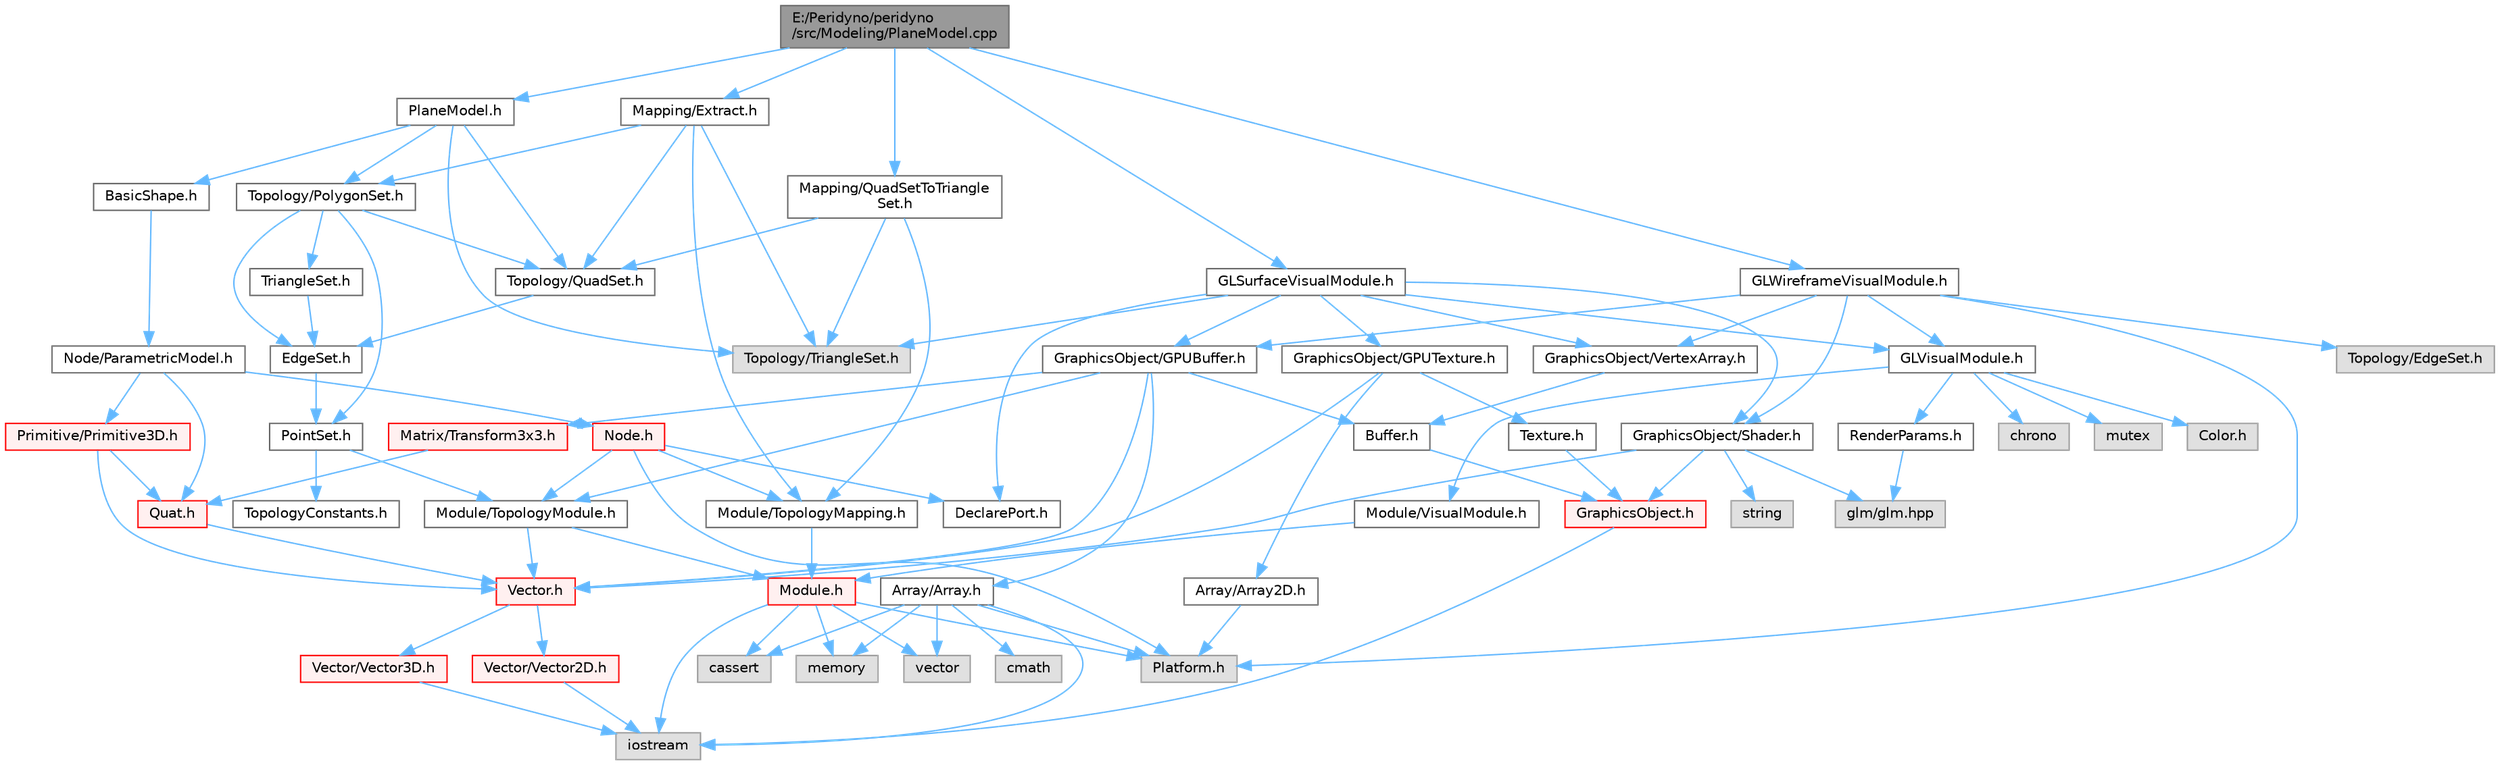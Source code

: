 digraph "E:/Peridyno/peridyno/src/Modeling/PlaneModel.cpp"
{
 // LATEX_PDF_SIZE
  bgcolor="transparent";
  edge [fontname=Helvetica,fontsize=10,labelfontname=Helvetica,labelfontsize=10];
  node [fontname=Helvetica,fontsize=10,shape=box,height=0.2,width=0.4];
  Node1 [id="Node000001",label="E:/Peridyno/peridyno\l/src/Modeling/PlaneModel.cpp",height=0.2,width=0.4,color="gray40", fillcolor="grey60", style="filled", fontcolor="black",tooltip=" "];
  Node1 -> Node2 [id="edge1_Node000001_Node000002",color="steelblue1",style="solid",tooltip=" "];
  Node2 [id="Node000002",label="PlaneModel.h",height=0.2,width=0.4,color="grey40", fillcolor="white", style="filled",URL="$_plane_model_8h.html",tooltip=" "];
  Node2 -> Node3 [id="edge2_Node000002_Node000003",color="steelblue1",style="solid",tooltip=" "];
  Node3 [id="Node000003",label="BasicShape.h",height=0.2,width=0.4,color="grey40", fillcolor="white", style="filled",URL="$_basic_shape_8h.html",tooltip=" "];
  Node3 -> Node4 [id="edge3_Node000003_Node000004",color="steelblue1",style="solid",tooltip=" "];
  Node4 [id="Node000004",label="Node/ParametricModel.h",height=0.2,width=0.4,color="grey40", fillcolor="white", style="filled",URL="$_parametric_model_8h.html",tooltip=" "];
  Node4 -> Node5 [id="edge4_Node000004_Node000005",color="steelblue1",style="solid",tooltip=" "];
  Node5 [id="Node000005",label="Node.h",height=0.2,width=0.4,color="red", fillcolor="#FFF0F0", style="filled",URL="$_node_8h.html",tooltip=" "];
  Node5 -> Node9 [id="edge5_Node000005_Node000009",color="steelblue1",style="solid",tooltip=" "];
  Node9 [id="Node000009",label="Platform.h",height=0.2,width=0.4,color="grey60", fillcolor="#E0E0E0", style="filled",tooltip=" "];
  Node5 -> Node73 [id="edge6_Node000005_Node000073",color="steelblue1",style="solid",tooltip=" "];
  Node73 [id="Node000073",label="DeclarePort.h",height=0.2,width=0.4,color="grey40", fillcolor="white", style="filled",URL="$_declare_port_8h.html",tooltip=" "];
  Node5 -> Node75 [id="edge7_Node000005_Node000075",color="steelblue1",style="solid",tooltip=" "];
  Node75 [id="Node000075",label="Module/TopologyModule.h",height=0.2,width=0.4,color="grey40", fillcolor="white", style="filled",URL="$_topology_module_8h.html",tooltip=" "];
  Node75 -> Node33 [id="edge8_Node000075_Node000033",color="steelblue1",style="solid",tooltip=" "];
  Node33 [id="Node000033",label="Vector.h",height=0.2,width=0.4,color="red", fillcolor="#FFF0F0", style="filled",URL="$_vector_8h.html",tooltip=" "];
  Node33 -> Node34 [id="edge9_Node000033_Node000034",color="steelblue1",style="solid",tooltip=" "];
  Node34 [id="Node000034",label="Vector/Vector2D.h",height=0.2,width=0.4,color="red", fillcolor="#FFF0F0", style="filled",URL="$_vector2_d_8h.html",tooltip=" "];
  Node34 -> Node7 [id="edge10_Node000034_Node000007",color="steelblue1",style="solid",tooltip=" "];
  Node7 [id="Node000007",label="iostream",height=0.2,width=0.4,color="grey60", fillcolor="#E0E0E0", style="filled",tooltip=" "];
  Node33 -> Node40 [id="edge11_Node000033_Node000040",color="steelblue1",style="solid",tooltip=" "];
  Node40 [id="Node000040",label="Vector/Vector3D.h",height=0.2,width=0.4,color="red", fillcolor="#FFF0F0", style="filled",URL="$_vector3_d_8h.html",tooltip=" "];
  Node40 -> Node7 [id="edge12_Node000040_Node000007",color="steelblue1",style="solid",tooltip=" "];
  Node75 -> Node76 [id="edge13_Node000075_Node000076",color="steelblue1",style="solid",tooltip=" "];
  Node76 [id="Node000076",label="Module.h",height=0.2,width=0.4,color="red", fillcolor="#FFF0F0", style="filled",URL="$_module_8h.html",tooltip=" "];
  Node76 -> Node9 [id="edge14_Node000076_Node000009",color="steelblue1",style="solid",tooltip=" "];
  Node76 -> Node24 [id="edge15_Node000076_Node000024",color="steelblue1",style="solid",tooltip=" "];
  Node24 [id="Node000024",label="memory",height=0.2,width=0.4,color="grey60", fillcolor="#E0E0E0", style="filled",tooltip=" "];
  Node76 -> Node23 [id="edge16_Node000076_Node000023",color="steelblue1",style="solid",tooltip=" "];
  Node23 [id="Node000023",label="vector",height=0.2,width=0.4,color="grey60", fillcolor="#E0E0E0", style="filled",tooltip=" "];
  Node76 -> Node22 [id="edge17_Node000076_Node000022",color="steelblue1",style="solid",tooltip=" "];
  Node22 [id="Node000022",label="cassert",height=0.2,width=0.4,color="grey60", fillcolor="#E0E0E0", style="filled",tooltip=" "];
  Node76 -> Node7 [id="edge18_Node000076_Node000007",color="steelblue1",style="solid",tooltip=" "];
  Node5 -> Node95 [id="edge19_Node000005_Node000095",color="steelblue1",style="solid",tooltip=" "];
  Node95 [id="Node000095",label="Module/TopologyMapping.h",height=0.2,width=0.4,color="grey40", fillcolor="white", style="filled",URL="$_topology_mapping_8h.html",tooltip=" "];
  Node95 -> Node76 [id="edge20_Node000095_Node000076",color="steelblue1",style="solid",tooltip=" "];
  Node4 -> Node64 [id="edge21_Node000004_Node000064",color="steelblue1",style="solid",tooltip=" "];
  Node64 [id="Node000064",label="Quat.h",height=0.2,width=0.4,color="red", fillcolor="#FFF0F0", style="filled",URL="$_quat_8h.html",tooltip="Implementation of quaternion."];
  Node64 -> Node33 [id="edge22_Node000064_Node000033",color="steelblue1",style="solid",tooltip=" "];
  Node4 -> Node99 [id="edge23_Node000004_Node000099",color="steelblue1",style="solid",tooltip=" "];
  Node99 [id="Node000099",label="Primitive/Primitive3D.h",height=0.2,width=0.4,color="red", fillcolor="#FFF0F0", style="filled",URL="$_primitive3_d_8h.html",tooltip=" "];
  Node99 -> Node33 [id="edge24_Node000099_Node000033",color="steelblue1",style="solid",tooltip=" "];
  Node99 -> Node64 [id="edge25_Node000099_Node000064",color="steelblue1",style="solid",tooltip=" "];
  Node2 -> Node103 [id="edge26_Node000002_Node000103",color="steelblue1",style="solid",tooltip=" "];
  Node103 [id="Node000103",label="Topology/TriangleSet.h",height=0.2,width=0.4,color="grey60", fillcolor="#E0E0E0", style="filled",tooltip=" "];
  Node2 -> Node104 [id="edge27_Node000002_Node000104",color="steelblue1",style="solid",tooltip=" "];
  Node104 [id="Node000104",label="Topology/QuadSet.h",height=0.2,width=0.4,color="grey40", fillcolor="white", style="filled",URL="$_quad_set_8h.html",tooltip=" "];
  Node104 -> Node105 [id="edge28_Node000104_Node000105",color="steelblue1",style="solid",tooltip=" "];
  Node105 [id="Node000105",label="EdgeSet.h",height=0.2,width=0.4,color="grey40", fillcolor="white", style="filled",URL="$_cuda_2_topology_2_edge_set_8h.html",tooltip=" "];
  Node105 -> Node106 [id="edge29_Node000105_Node000106",color="steelblue1",style="solid",tooltip=" "];
  Node106 [id="Node000106",label="PointSet.h",height=0.2,width=0.4,color="grey40", fillcolor="white", style="filled",URL="$_cuda_2_topology_2_point_set_8h.html",tooltip=" "];
  Node106 -> Node107 [id="edge30_Node000106_Node000107",color="steelblue1",style="solid",tooltip=" "];
  Node107 [id="Node000107",label="TopologyConstants.h",height=0.2,width=0.4,color="grey40", fillcolor="white", style="filled",URL="$_topology_constants_8h.html",tooltip=" "];
  Node106 -> Node75 [id="edge31_Node000106_Node000075",color="steelblue1",style="solid",tooltip=" "];
  Node2 -> Node108 [id="edge32_Node000002_Node000108",color="steelblue1",style="solid",tooltip=" "];
  Node108 [id="Node000108",label="Topology/PolygonSet.h",height=0.2,width=0.4,color="grey40", fillcolor="white", style="filled",URL="$_polygon_set_8h.html",tooltip=" "];
  Node108 -> Node106 [id="edge33_Node000108_Node000106",color="steelblue1",style="solid",tooltip=" "];
  Node108 -> Node105 [id="edge34_Node000108_Node000105",color="steelblue1",style="solid",tooltip=" "];
  Node108 -> Node109 [id="edge35_Node000108_Node000109",color="steelblue1",style="solid",tooltip=" "];
  Node109 [id="Node000109",label="TriangleSet.h",height=0.2,width=0.4,color="grey40", fillcolor="white", style="filled",URL="$_cuda_2_topology_2_triangle_set_8h.html",tooltip=" "];
  Node109 -> Node105 [id="edge36_Node000109_Node000105",color="steelblue1",style="solid",tooltip=" "];
  Node108 -> Node104 [id="edge37_Node000108_Node000104",color="steelblue1",style="solid",tooltip=" "];
  Node1 -> Node110 [id="edge38_Node000001_Node000110",color="steelblue1",style="solid",tooltip=" "];
  Node110 [id="Node000110",label="GLSurfaceVisualModule.h",height=0.2,width=0.4,color="grey40", fillcolor="white", style="filled",URL="$_g_l_surface_visual_module_8h.html",tooltip=" "];
  Node110 -> Node73 [id="edge39_Node000110_Node000073",color="steelblue1",style="solid",tooltip=" "];
  Node110 -> Node103 [id="edge40_Node000110_Node000103",color="steelblue1",style="solid",tooltip=" "];
  Node110 -> Node111 [id="edge41_Node000110_Node000111",color="steelblue1",style="solid",tooltip=" "];
  Node111 [id="Node000111",label="GLVisualModule.h",height=0.2,width=0.4,color="grey40", fillcolor="white", style="filled",URL="$_g_l_visual_module_8h.html",tooltip=" "];
  Node111 -> Node112 [id="edge42_Node000111_Node000112",color="steelblue1",style="solid",tooltip=" "];
  Node112 [id="Node000112",label="chrono",height=0.2,width=0.4,color="grey60", fillcolor="#E0E0E0", style="filled",tooltip=" "];
  Node111 -> Node78 [id="edge43_Node000111_Node000078",color="steelblue1",style="solid",tooltip=" "];
  Node78 [id="Node000078",label="mutex",height=0.2,width=0.4,color="grey60", fillcolor="#E0E0E0", style="filled",tooltip=" "];
  Node111 -> Node113 [id="edge44_Node000111_Node000113",color="steelblue1",style="solid",tooltip=" "];
  Node113 [id="Node000113",label="Module/VisualModule.h",height=0.2,width=0.4,color="grey40", fillcolor="white", style="filled",URL="$_visual_module_8h.html",tooltip=" "];
  Node113 -> Node76 [id="edge45_Node000113_Node000076",color="steelblue1",style="solid",tooltip=" "];
  Node111 -> Node114 [id="edge46_Node000111_Node000114",color="steelblue1",style="solid",tooltip=" "];
  Node114 [id="Node000114",label="Color.h",height=0.2,width=0.4,color="grey60", fillcolor="#E0E0E0", style="filled",tooltip=" "];
  Node111 -> Node115 [id="edge47_Node000111_Node000115",color="steelblue1",style="solid",tooltip=" "];
  Node115 [id="Node000115",label="RenderParams.h",height=0.2,width=0.4,color="grey40", fillcolor="white", style="filled",URL="$_render_params_8h.html",tooltip=" "];
  Node115 -> Node68 [id="edge48_Node000115_Node000068",color="steelblue1",style="solid",tooltip=" "];
  Node68 [id="Node000068",label="glm/glm.hpp",height=0.2,width=0.4,color="grey60", fillcolor="#E0E0E0", style="filled",tooltip=" "];
  Node110 -> Node116 [id="edge49_Node000110_Node000116",color="steelblue1",style="solid",tooltip=" "];
  Node116 [id="Node000116",label="GraphicsObject/GPUBuffer.h",height=0.2,width=0.4,color="grey40", fillcolor="white", style="filled",URL="$_g_p_u_buffer_8h.html",tooltip=" "];
  Node116 -> Node117 [id="edge50_Node000116_Node000117",color="steelblue1",style="solid",tooltip=" "];
  Node117 [id="Node000117",label="Buffer.h",height=0.2,width=0.4,color="grey40", fillcolor="white", style="filled",URL="$_buffer_8h.html",tooltip=" "];
  Node117 -> Node118 [id="edge51_Node000117_Node000118",color="steelblue1",style="solid",tooltip=" "];
  Node118 [id="Node000118",label="GraphicsObject.h",height=0.2,width=0.4,color="red", fillcolor="#FFF0F0", style="filled",URL="$_graphics_object_8h.html",tooltip=" "];
  Node118 -> Node7 [id="edge52_Node000118_Node000007",color="steelblue1",style="solid",tooltip=" "];
  Node116 -> Node21 [id="edge53_Node000116_Node000021",color="steelblue1",style="solid",tooltip=" "];
  Node21 [id="Node000021",label="Array/Array.h",height=0.2,width=0.4,color="grey40", fillcolor="white", style="filled",URL="$_array_8h.html",tooltip=" "];
  Node21 -> Node9 [id="edge54_Node000021_Node000009",color="steelblue1",style="solid",tooltip=" "];
  Node21 -> Node22 [id="edge55_Node000021_Node000022",color="steelblue1",style="solid",tooltip=" "];
  Node21 -> Node23 [id="edge56_Node000021_Node000023",color="steelblue1",style="solid",tooltip=" "];
  Node21 -> Node7 [id="edge57_Node000021_Node000007",color="steelblue1",style="solid",tooltip=" "];
  Node21 -> Node24 [id="edge58_Node000021_Node000024",color="steelblue1",style="solid",tooltip=" "];
  Node21 -> Node25 [id="edge59_Node000021_Node000025",color="steelblue1",style="solid",tooltip=" "];
  Node25 [id="Node000025",label="cmath",height=0.2,width=0.4,color="grey60", fillcolor="#E0E0E0", style="filled",tooltip=" "];
  Node116 -> Node33 [id="edge60_Node000116_Node000033",color="steelblue1",style="solid",tooltip=" "];
  Node116 -> Node63 [id="edge61_Node000116_Node000063",color="steelblue1",style="solid",tooltip=" "];
  Node63 [id="Node000063",label="Matrix/Transform3x3.h",height=0.2,width=0.4,color="red", fillcolor="#FFF0F0", style="filled",URL="$_transform3x3_8h.html",tooltip=" "];
  Node63 -> Node64 [id="edge62_Node000063_Node000064",color="steelblue1",style="solid",tooltip=" "];
  Node116 -> Node75 [id="edge63_Node000116_Node000075",color="steelblue1",style="solid",tooltip=" "];
  Node110 -> Node119 [id="edge64_Node000110_Node000119",color="steelblue1",style="solid",tooltip=" "];
  Node119 [id="Node000119",label="GraphicsObject/GPUTexture.h",height=0.2,width=0.4,color="grey40", fillcolor="white", style="filled",URL="$_g_p_u_texture_8h.html",tooltip=" "];
  Node119 -> Node120 [id="edge65_Node000119_Node000120",color="steelblue1",style="solid",tooltip=" "];
  Node120 [id="Node000120",label="Texture.h",height=0.2,width=0.4,color="grey40", fillcolor="white", style="filled",URL="$_texture_8h.html",tooltip=" "];
  Node120 -> Node118 [id="edge66_Node000120_Node000118",color="steelblue1",style="solid",tooltip=" "];
  Node119 -> Node33 [id="edge67_Node000119_Node000033",color="steelblue1",style="solid",tooltip=" "];
  Node119 -> Node26 [id="edge68_Node000119_Node000026",color="steelblue1",style="solid",tooltip=" "];
  Node26 [id="Node000026",label="Array/Array2D.h",height=0.2,width=0.4,color="grey40", fillcolor="white", style="filled",URL="$_array2_d_8h.html",tooltip=" "];
  Node26 -> Node9 [id="edge69_Node000026_Node000009",color="steelblue1",style="solid",tooltip=" "];
  Node110 -> Node121 [id="edge70_Node000110_Node000121",color="steelblue1",style="solid",tooltip=" "];
  Node121 [id="Node000121",label="GraphicsObject/VertexArray.h",height=0.2,width=0.4,color="grey40", fillcolor="white", style="filled",URL="$_vertex_array_8h.html",tooltip=" "];
  Node121 -> Node117 [id="edge71_Node000121_Node000117",color="steelblue1",style="solid",tooltip=" "];
  Node110 -> Node122 [id="edge72_Node000110_Node000122",color="steelblue1",style="solid",tooltip=" "];
  Node122 [id="Node000122",label="GraphicsObject/Shader.h",height=0.2,width=0.4,color="grey40", fillcolor="white", style="filled",URL="$_shader_8h.html",tooltip=" "];
  Node122 -> Node118 [id="edge73_Node000122_Node000118",color="steelblue1",style="solid",tooltip=" "];
  Node122 -> Node12 [id="edge74_Node000122_Node000012",color="steelblue1",style="solid",tooltip=" "];
  Node12 [id="Node000012",label="string",height=0.2,width=0.4,color="grey60", fillcolor="#E0E0E0", style="filled",tooltip=" "];
  Node122 -> Node33 [id="edge75_Node000122_Node000033",color="steelblue1",style="solid",tooltip=" "];
  Node122 -> Node68 [id="edge76_Node000122_Node000068",color="steelblue1",style="solid",tooltip=" "];
  Node1 -> Node123 [id="edge77_Node000001_Node000123",color="steelblue1",style="solid",tooltip=" "];
  Node123 [id="Node000123",label="GLWireframeVisualModule.h",height=0.2,width=0.4,color="grey40", fillcolor="white", style="filled",URL="$_g_l_wireframe_visual_module_8h.html",tooltip=" "];
  Node123 -> Node9 [id="edge78_Node000123_Node000009",color="steelblue1",style="solid",tooltip=" "];
  Node123 -> Node124 [id="edge79_Node000123_Node000124",color="steelblue1",style="solid",tooltip=" "];
  Node124 [id="Node000124",label="Topology/EdgeSet.h",height=0.2,width=0.4,color="grey60", fillcolor="#E0E0E0", style="filled",tooltip=" "];
  Node123 -> Node111 [id="edge80_Node000123_Node000111",color="steelblue1",style="solid",tooltip=" "];
  Node123 -> Node116 [id="edge81_Node000123_Node000116",color="steelblue1",style="solid",tooltip=" "];
  Node123 -> Node121 [id="edge82_Node000123_Node000121",color="steelblue1",style="solid",tooltip=" "];
  Node123 -> Node122 [id="edge83_Node000123_Node000122",color="steelblue1",style="solid",tooltip=" "];
  Node1 -> Node125 [id="edge84_Node000001_Node000125",color="steelblue1",style="solid",tooltip=" "];
  Node125 [id="Node000125",label="Mapping/QuadSetToTriangle\lSet.h",height=0.2,width=0.4,color="grey40", fillcolor="white", style="filled",URL="$_quad_set_to_triangle_set_8h.html",tooltip=" "];
  Node125 -> Node95 [id="edge85_Node000125_Node000095",color="steelblue1",style="solid",tooltip=" "];
  Node125 -> Node104 [id="edge86_Node000125_Node000104",color="steelblue1",style="solid",tooltip=" "];
  Node125 -> Node103 [id="edge87_Node000125_Node000103",color="steelblue1",style="solid",tooltip=" "];
  Node1 -> Node126 [id="edge88_Node000001_Node000126",color="steelblue1",style="solid",tooltip=" "];
  Node126 [id="Node000126",label="Mapping/Extract.h",height=0.2,width=0.4,color="grey40", fillcolor="white", style="filled",URL="$_extract_8h.html",tooltip=" "];
  Node126 -> Node95 [id="edge89_Node000126_Node000095",color="steelblue1",style="solid",tooltip=" "];
  Node126 -> Node103 [id="edge90_Node000126_Node000103",color="steelblue1",style="solid",tooltip=" "];
  Node126 -> Node104 [id="edge91_Node000126_Node000104",color="steelblue1",style="solid",tooltip=" "];
  Node126 -> Node108 [id="edge92_Node000126_Node000108",color="steelblue1",style="solid",tooltip=" "];
}
